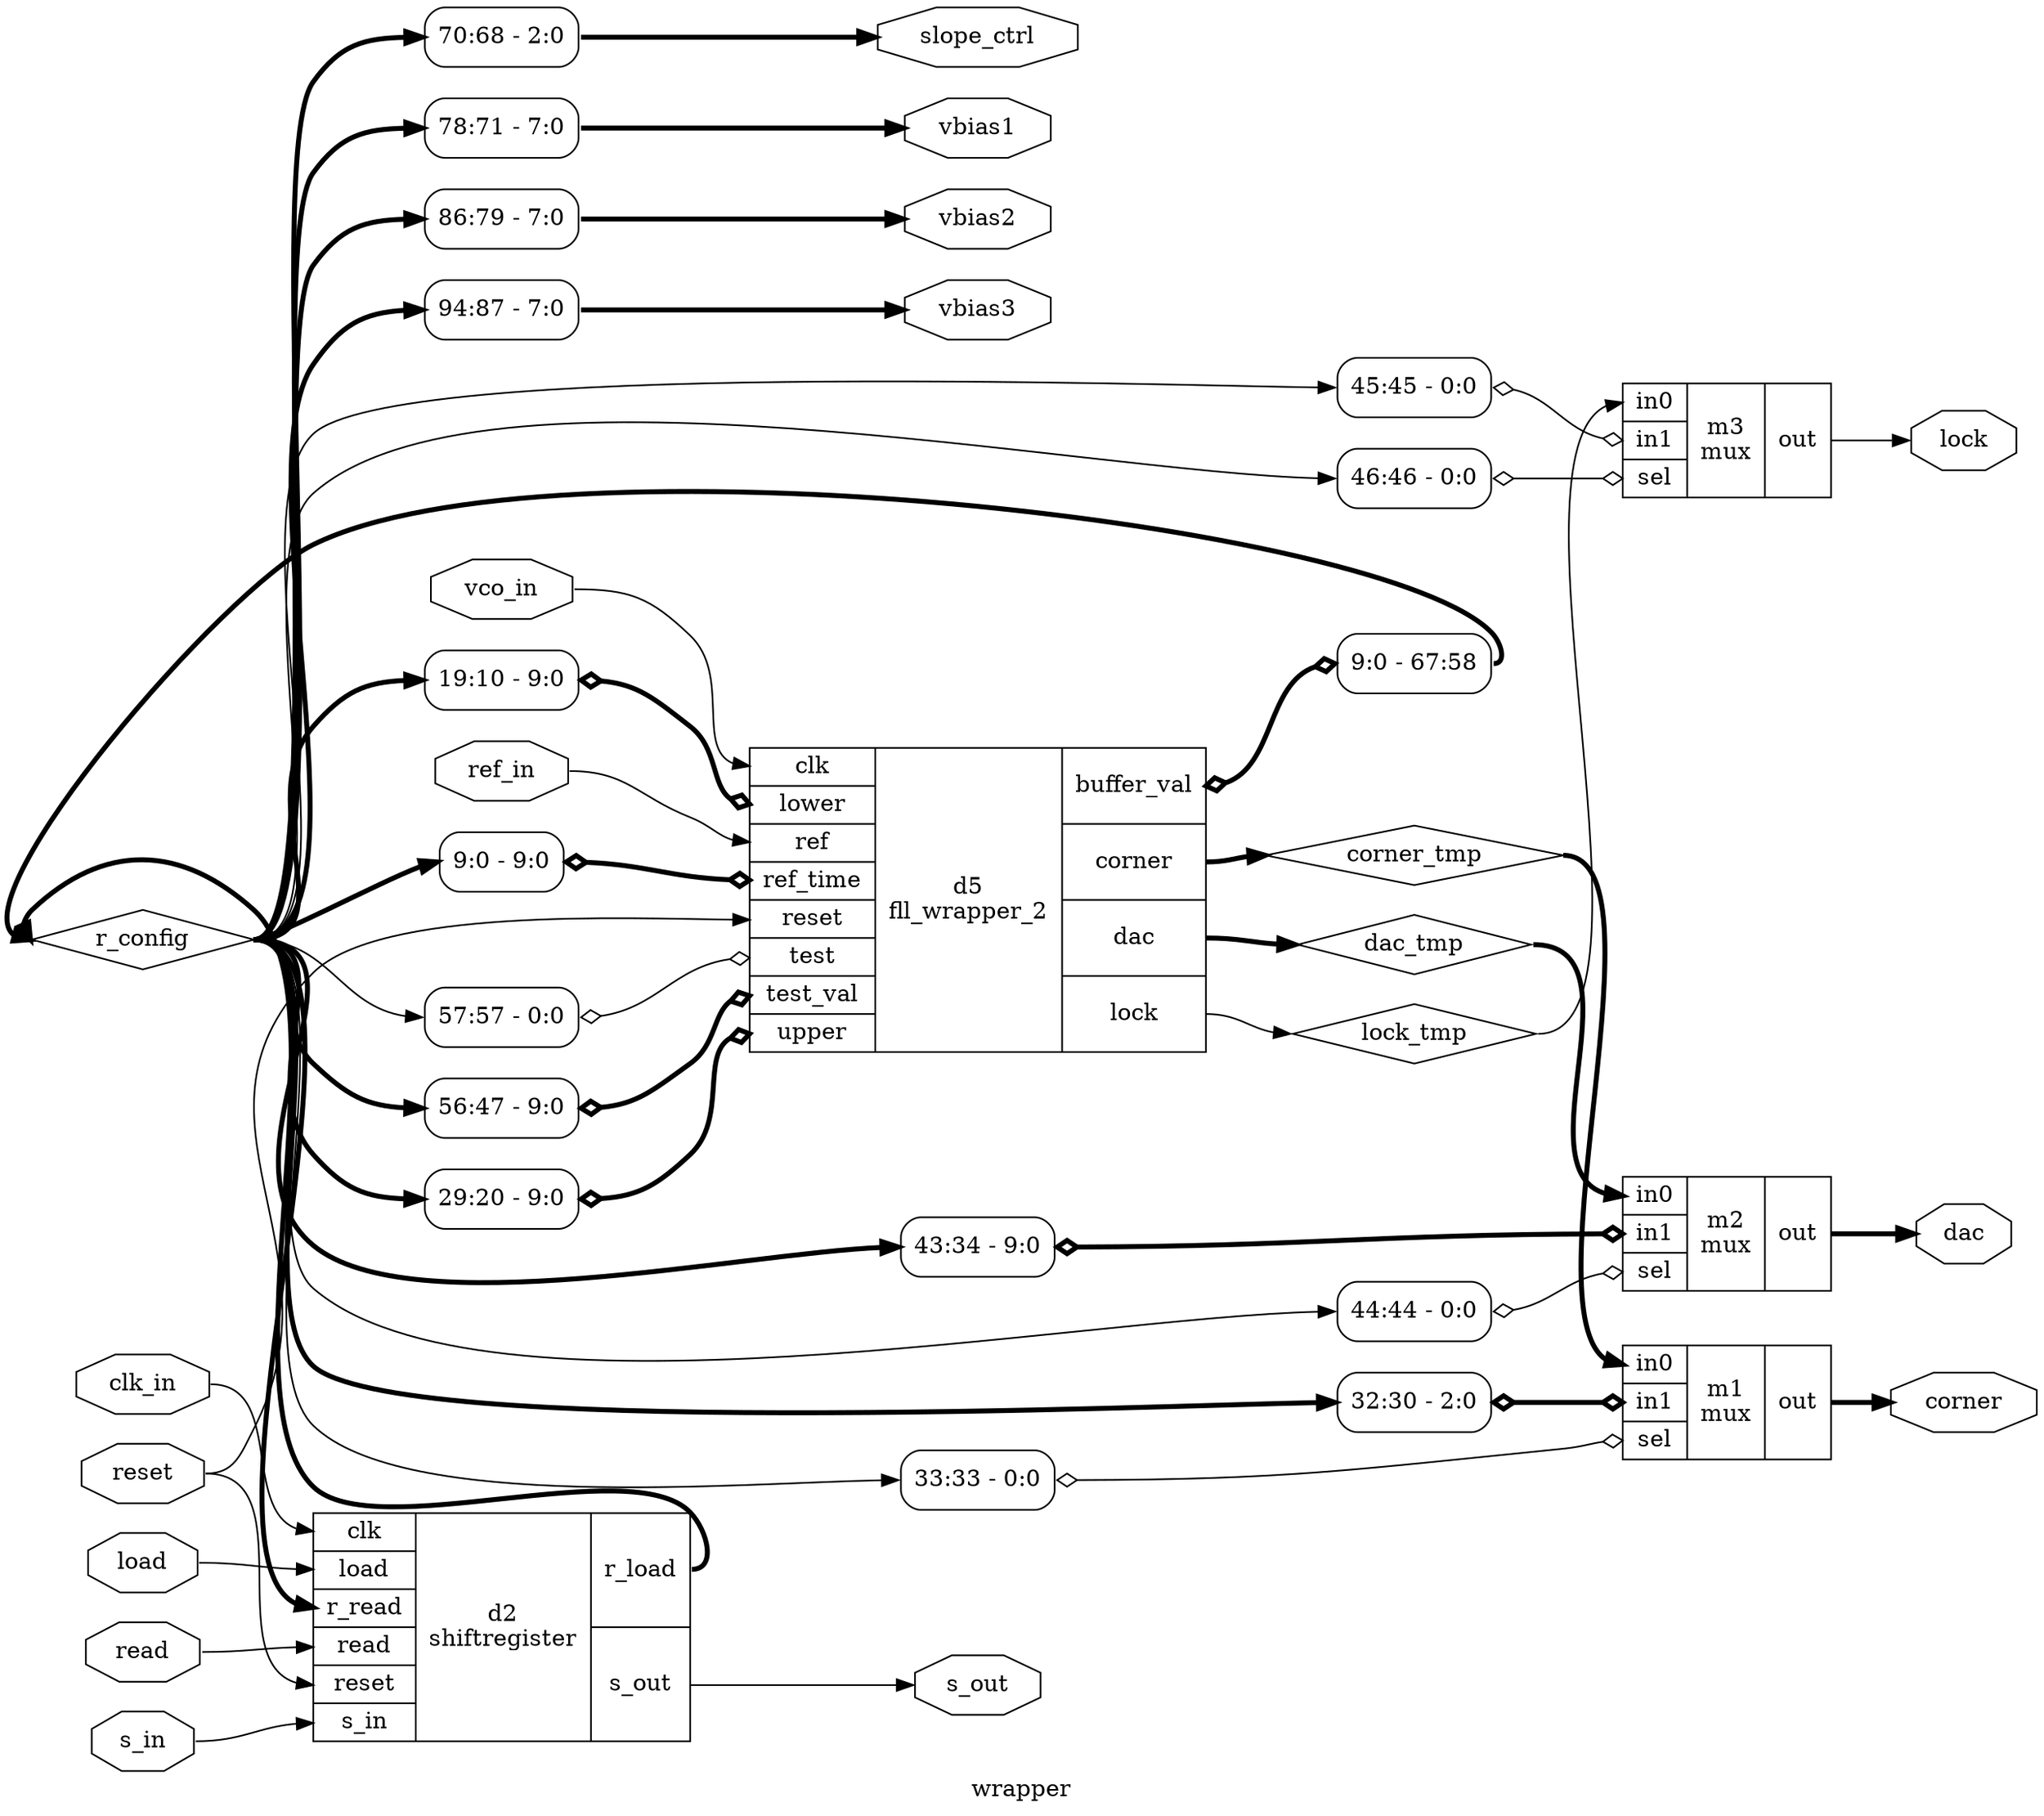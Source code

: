 digraph "wrapper" {
label="wrapper";
rankdir="LR";
remincross=true;
n1 [ shape=diamond, label="lock_tmp", color="black", fontcolor="black" ];
n2 [ shape=diamond, label="corner_tmp", color="black", fontcolor="black" ];
n3 [ shape=diamond, label="dac_tmp", color="black", fontcolor="black" ];
n4 [ shape=diamond, label="r_config", color="black", fontcolor="black" ];
n5 [ shape=octagon, label="vbias3", color="black", fontcolor="black" ];
n6 [ shape=octagon, label="vbias2", color="black", fontcolor="black" ];
n7 [ shape=octagon, label="vbias1", color="black", fontcolor="black" ];
n8 [ shape=octagon, label="slope_ctrl", color="black", fontcolor="black" ];
n9 [ shape=octagon, label="lock", color="black", fontcolor="black" ];
n10 [ shape=octagon, label="corner", color="black", fontcolor="black" ];
n11 [ shape=octagon, label="dac", color="black", fontcolor="black" ];
n12 [ shape=octagon, label="s_out", color="black", fontcolor="black" ];
n13 [ shape=octagon, label="vco_in", color="black", fontcolor="black" ];
n14 [ shape=octagon, label="reset", color="black", fontcolor="black" ];
n15 [ shape=octagon, label="load", color="black", fontcolor="black" ];
n16 [ shape=octagon, label="read", color="black", fontcolor="black" ];
n17 [ shape=octagon, label="s_in", color="black", fontcolor="black" ];
n18 [ shape=octagon, label="clk_in", color="black", fontcolor="black" ];
n19 [ shape=octagon, label="ref_in", color="black", fontcolor="black" ];
c24 [ shape=record, label="{{<p20> in0|<p21> in1|<p22> sel}|m3\nmux|{<p23> out}}" ];
x0 [ shape=record, style=rounded, label="<s0> 45:45 - 0:0 " ];
x0:e -> c24:p21:w [arrowhead=odiamond, arrowtail=odiamond, dir=both, color="black", label=""];
x1 [ shape=record, style=rounded, label="<s0> 46:46 - 0:0 " ];
x1:e -> c24:p22:w [arrowhead=odiamond, arrowtail=odiamond, dir=both, color="black", label=""];
c25 [ shape=record, label="{{<p20> in0|<p21> in1|<p22> sel}|m2\nmux|{<p23> out}}" ];
x2 [ shape=record, style=rounded, label="<s0> 43:34 - 9:0 " ];
x2:e -> c25:p21:w [arrowhead=odiamond, arrowtail=odiamond, dir=both, color="black", style="setlinewidth(3)", label=""];
x3 [ shape=record, style=rounded, label="<s0> 44:44 - 0:0 " ];
x3:e -> c25:p22:w [arrowhead=odiamond, arrowtail=odiamond, dir=both, color="black", label=""];
c26 [ shape=record, label="{{<p20> in0|<p21> in1|<p22> sel}|m1\nmux|{<p23> out}}" ];
x4 [ shape=record, style=rounded, label="<s0> 32:30 - 2:0 " ];
x4:e -> c26:p21:w [arrowhead=odiamond, arrowtail=odiamond, dir=both, color="black", style="setlinewidth(3)", label=""];
x5 [ shape=record, style=rounded, label="<s0> 33:33 - 0:0 " ];
x5:e -> c26:p22:w [arrowhead=odiamond, arrowtail=odiamond, dir=both, color="black", label=""];
c35 [ shape=record, label="{{<p27> clk|<p28> lower|<p29> ref|<p30> ref_time|<p14> reset|<p31> test|<p32> test_val|<p33> upper}|d5\nfll_wrapper_2|{<p34> buffer_val|<p10> corner|<p11> dac|<p9> lock}}" ];
x6 [ shape=record, style=rounded, label="<s0> 9:0 - 67:58 " ];
c35:p34:e -> x6:w [arrowhead=odiamond, arrowtail=odiamond, dir=both, color="black", style="setlinewidth(3)", label=""];
x7 [ shape=record, style=rounded, label="<s0> 56:47 - 9:0 " ];
x7:e -> c35:p32:w [arrowhead=odiamond, arrowtail=odiamond, dir=both, color="black", style="setlinewidth(3)", label=""];
x8 [ shape=record, style=rounded, label="<s0> 57:57 - 0:0 " ];
x8:e -> c35:p31:w [arrowhead=odiamond, arrowtail=odiamond, dir=both, color="black", label=""];
x9 [ shape=record, style=rounded, label="<s0> 9:0 - 9:0 " ];
x9:e -> c35:p30:w [arrowhead=odiamond, arrowtail=odiamond, dir=both, color="black", style="setlinewidth(3)", label=""];
x10 [ shape=record, style=rounded, label="<s0> 19:10 - 9:0 " ];
x10:e -> c35:p28:w [arrowhead=odiamond, arrowtail=odiamond, dir=both, color="black", style="setlinewidth(3)", label=""];
x11 [ shape=record, style=rounded, label="<s0> 29:20 - 9:0 " ];
x11:e -> c35:p33:w [arrowhead=odiamond, arrowtail=odiamond, dir=both, color="black", style="setlinewidth(3)", label=""];
c38 [ shape=record, label="{{<p27> clk|<p15> load|<p36> r_read|<p16> read|<p14> reset|<p17> s_in}|d2\nshiftregister|{<p37> r_load|<p12> s_out}}" ];
x12 [ shape=record, style=rounded, label="<s0> 70:68 - 2:0 " ];
x13 [ shape=record, style=rounded, label="<s0> 78:71 - 7:0 " ];
x14 [ shape=record, style=rounded, label="<s0> 86:79 - 7:0 " ];
x15 [ shape=record, style=rounded, label="<s0> 94:87 - 7:0 " ];
c35:p9:e -> n1:w [color="black", label=""];
n1:e -> c24:p20:w [color="black", label=""];
c26:p23:e -> n10:w [color="black", style="setlinewidth(3)", label=""];
c25:p23:e -> n11:w [color="black", style="setlinewidth(3)", label=""];
c38:p12:e -> n12:w [color="black", label=""];
n13:e -> c35:p27:w [color="black", label=""];
n14:e -> c35:p14:w [color="black", label=""];
n14:e -> c38:p14:w [color="black", label=""];
n15:e -> c38:p15:w [color="black", label=""];
n16:e -> c38:p16:w [color="black", label=""];
n17:e -> c38:p17:w [color="black", label=""];
n18:e -> c38:p27:w [color="black", label=""];
n19:e -> c35:p29:w [color="black", label=""];
c35:p10:e -> n2:w [color="black", style="setlinewidth(3)", label=""];
n2:e -> c26:p20:w [color="black", style="setlinewidth(3)", label=""];
c35:p11:e -> n3:w [color="black", style="setlinewidth(3)", label=""];
n3:e -> c25:p20:w [color="black", style="setlinewidth(3)", label=""];
c38:p37:e -> n4:w [color="black", style="setlinewidth(3)", label=""];
x6:s0:e -> n4:w [color="black", style="setlinewidth(3)", label=""];
n4:e -> c38:p36:w [color="black", style="setlinewidth(3)", label=""];
n4:e -> x0:s0:w [color="black", label=""];
n4:e -> x10:s0:w [color="black", style="setlinewidth(3)", label=""];
n4:e -> x11:s0:w [color="black", style="setlinewidth(3)", label=""];
n4:e -> x12:s0:w [color="black", style="setlinewidth(3)", label=""];
n4:e -> x13:s0:w [color="black", style="setlinewidth(3)", label=""];
n4:e -> x14:s0:w [color="black", style="setlinewidth(3)", label=""];
n4:e -> x15:s0:w [color="black", style="setlinewidth(3)", label=""];
n4:e -> x1:s0:w [color="black", label=""];
n4:e -> x2:s0:w [color="black", style="setlinewidth(3)", label=""];
n4:e -> x3:s0:w [color="black", label=""];
n4:e -> x4:s0:w [color="black", style="setlinewidth(3)", label=""];
n4:e -> x5:s0:w [color="black", label=""];
n4:e -> x7:s0:w [color="black", style="setlinewidth(3)", label=""];
n4:e -> x8:s0:w [color="black", label=""];
n4:e -> x9:s0:w [color="black", style="setlinewidth(3)", label=""];
x15:e -> n5:w [color="black", style="setlinewidth(3)", label=""];
x14:e -> n6:w [color="black", style="setlinewidth(3)", label=""];
x13:e -> n7:w [color="black", style="setlinewidth(3)", label=""];
x12:e -> n8:w [color="black", style="setlinewidth(3)", label=""];
c24:p23:e -> n9:w [color="black", label=""];
}
